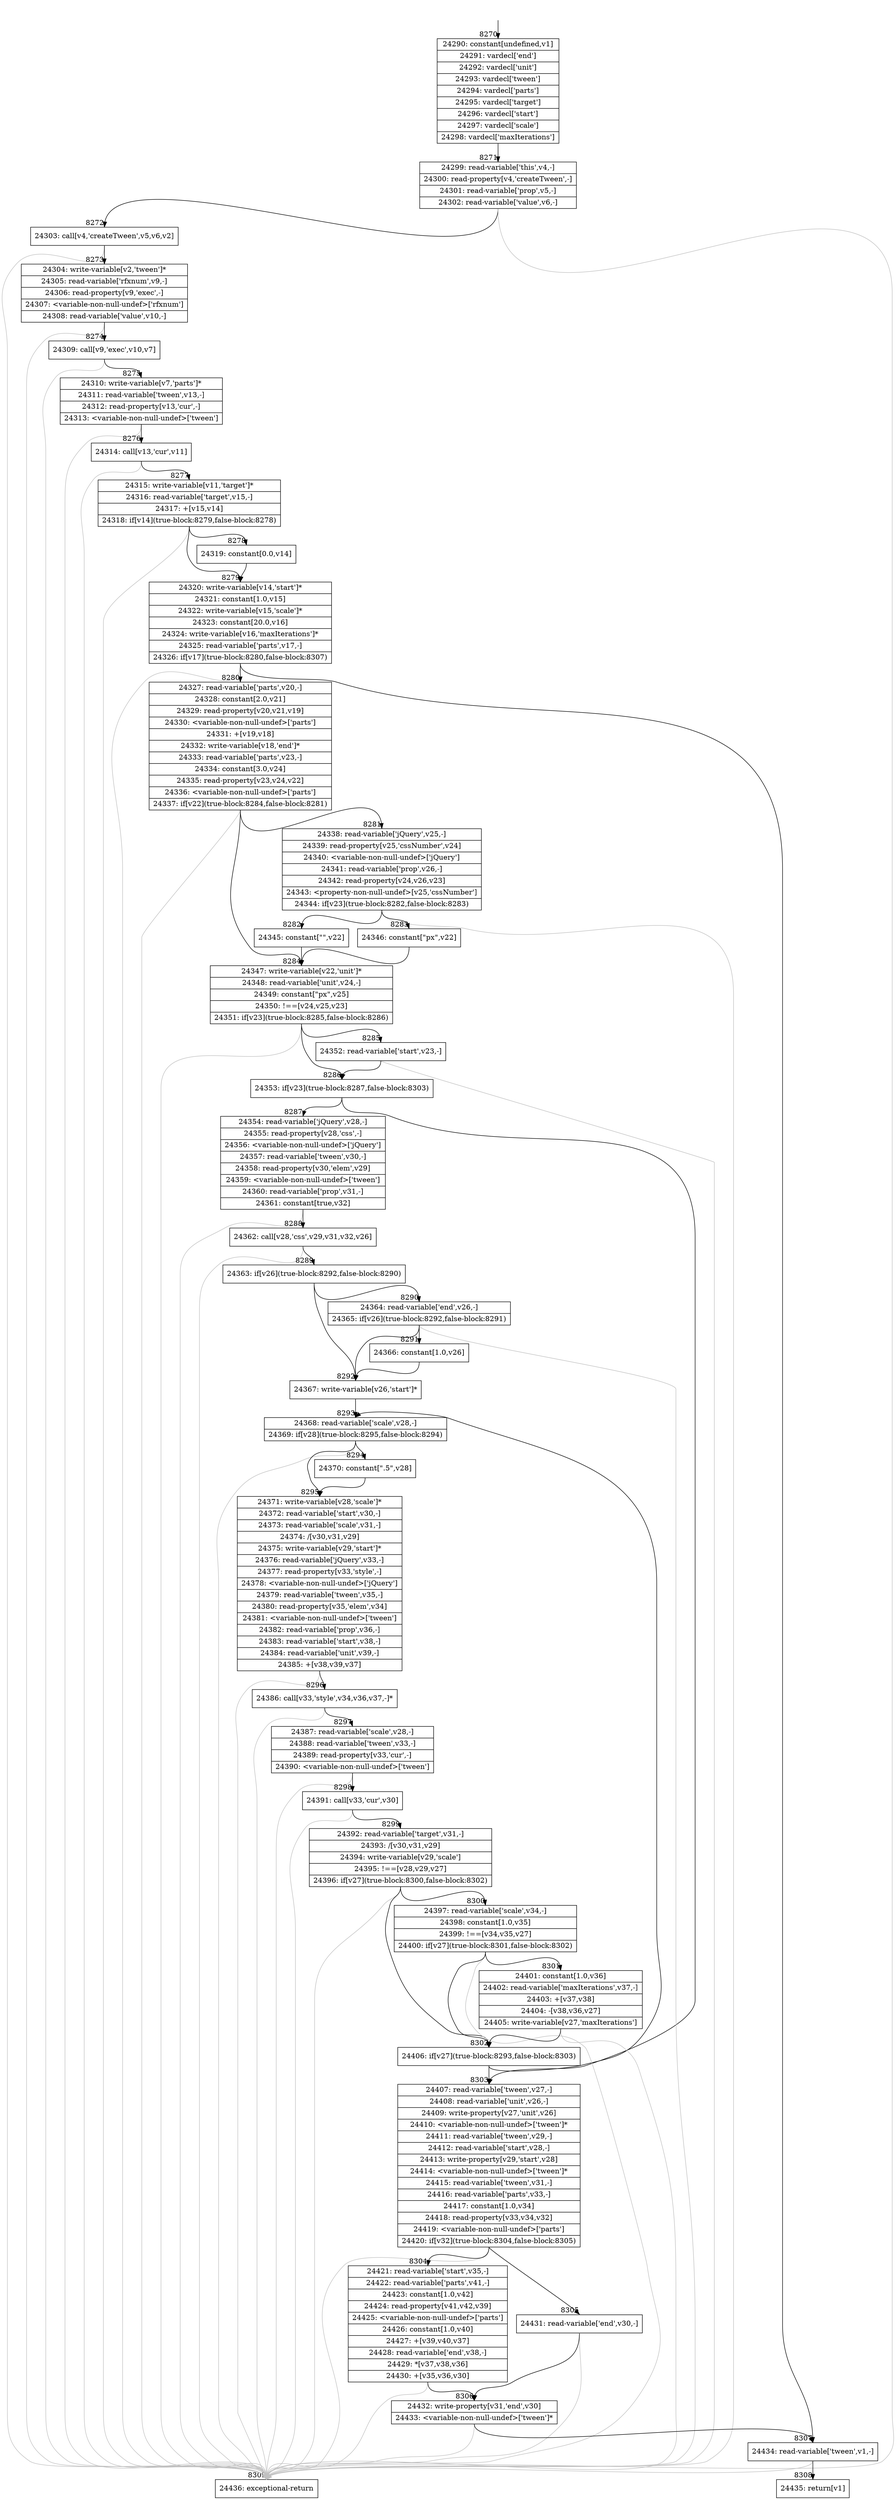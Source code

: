 digraph {
rankdir="TD"
BB_entry513[shape=none,label=""];
BB_entry513 -> BB8270 [tailport=s, headport=n, headlabel="    8270"]
BB8270 [shape=record label="{24290: constant[undefined,v1]|24291: vardecl['end']|24292: vardecl['unit']|24293: vardecl['tween']|24294: vardecl['parts']|24295: vardecl['target']|24296: vardecl['start']|24297: vardecl['scale']|24298: vardecl['maxIterations']}" ] 
BB8270 -> BB8271 [tailport=s, headport=n, headlabel="      8271"]
BB8271 [shape=record label="{24299: read-variable['this',v4,-]|24300: read-property[v4,'createTween',-]|24301: read-variable['prop',v5,-]|24302: read-variable['value',v6,-]}" ] 
BB8271 -> BB8272 [tailport=s, headport=n, headlabel="      8272"]
BB8271 -> BB8309 [tailport=s, headport=n, color=gray, headlabel="      8309"]
BB8272 [shape=record label="{24303: call[v4,'createTween',v5,v6,v2]}" ] 
BB8272 -> BB8273 [tailport=s, headport=n, headlabel="      8273"]
BB8272 -> BB8309 [tailport=s, headport=n, color=gray]
BB8273 [shape=record label="{24304: write-variable[v2,'tween']*|24305: read-variable['rfxnum',v9,-]|24306: read-property[v9,'exec',-]|24307: \<variable-non-null-undef\>['rfxnum']|24308: read-variable['value',v10,-]}" ] 
BB8273 -> BB8274 [tailport=s, headport=n, headlabel="      8274"]
BB8273 -> BB8309 [tailport=s, headport=n, color=gray]
BB8274 [shape=record label="{24309: call[v9,'exec',v10,v7]}" ] 
BB8274 -> BB8275 [tailport=s, headport=n, headlabel="      8275"]
BB8274 -> BB8309 [tailport=s, headport=n, color=gray]
BB8275 [shape=record label="{24310: write-variable[v7,'parts']*|24311: read-variable['tween',v13,-]|24312: read-property[v13,'cur',-]|24313: \<variable-non-null-undef\>['tween']}" ] 
BB8275 -> BB8276 [tailport=s, headport=n, headlabel="      8276"]
BB8275 -> BB8309 [tailport=s, headport=n, color=gray]
BB8276 [shape=record label="{24314: call[v13,'cur',v11]}" ] 
BB8276 -> BB8277 [tailport=s, headport=n, headlabel="      8277"]
BB8276 -> BB8309 [tailport=s, headport=n, color=gray]
BB8277 [shape=record label="{24315: write-variable[v11,'target']*|24316: read-variable['target',v15,-]|24317: +[v15,v14]|24318: if[v14](true-block:8279,false-block:8278)}" ] 
BB8277 -> BB8279 [tailport=s, headport=n, headlabel="      8279"]
BB8277 -> BB8278 [tailport=s, headport=n, headlabel="      8278"]
BB8277 -> BB8309 [tailport=s, headport=n, color=gray]
BB8278 [shape=record label="{24319: constant[0.0,v14]}" ] 
BB8278 -> BB8279 [tailport=s, headport=n]
BB8279 [shape=record label="{24320: write-variable[v14,'start']*|24321: constant[1.0,v15]|24322: write-variable[v15,'scale']*|24323: constant[20.0,v16]|24324: write-variable[v16,'maxIterations']*|24325: read-variable['parts',v17,-]|24326: if[v17](true-block:8280,false-block:8307)}" ] 
BB8279 -> BB8280 [tailport=s, headport=n, headlabel="      8280"]
BB8279 -> BB8307 [tailport=s, headport=n, headlabel="      8307"]
BB8279 -> BB8309 [tailport=s, headport=n, color=gray]
BB8280 [shape=record label="{24327: read-variable['parts',v20,-]|24328: constant[2.0,v21]|24329: read-property[v20,v21,v19]|24330: \<variable-non-null-undef\>['parts']|24331: +[v19,v18]|24332: write-variable[v18,'end']*|24333: read-variable['parts',v23,-]|24334: constant[3.0,v24]|24335: read-property[v23,v24,v22]|24336: \<variable-non-null-undef\>['parts']|24337: if[v22](true-block:8284,false-block:8281)}" ] 
BB8280 -> BB8284 [tailport=s, headport=n, headlabel="      8284"]
BB8280 -> BB8281 [tailport=s, headport=n, headlabel="      8281"]
BB8280 -> BB8309 [tailport=s, headport=n, color=gray]
BB8281 [shape=record label="{24338: read-variable['jQuery',v25,-]|24339: read-property[v25,'cssNumber',v24]|24340: \<variable-non-null-undef\>['jQuery']|24341: read-variable['prop',v26,-]|24342: read-property[v24,v26,v23]|24343: \<property-non-null-undef\>[v25,'cssNumber']|24344: if[v23](true-block:8282,false-block:8283)}" ] 
BB8281 -> BB8282 [tailport=s, headport=n, headlabel="      8282"]
BB8281 -> BB8283 [tailport=s, headport=n, headlabel="      8283"]
BB8281 -> BB8309 [tailport=s, headport=n, color=gray]
BB8282 [shape=record label="{24345: constant[\"\",v22]}" ] 
BB8282 -> BB8284 [tailport=s, headport=n]
BB8283 [shape=record label="{24346: constant[\"px\",v22]}" ] 
BB8283 -> BB8284 [tailport=s, headport=n]
BB8284 [shape=record label="{24347: write-variable[v22,'unit']*|24348: read-variable['unit',v24,-]|24349: constant[\"px\",v25]|24350: !==[v24,v25,v23]|24351: if[v23](true-block:8285,false-block:8286)}" ] 
BB8284 -> BB8286 [tailport=s, headport=n, headlabel="      8286"]
BB8284 -> BB8285 [tailport=s, headport=n, headlabel="      8285"]
BB8284 -> BB8309 [tailport=s, headport=n, color=gray]
BB8285 [shape=record label="{24352: read-variable['start',v23,-]}" ] 
BB8285 -> BB8286 [tailport=s, headport=n]
BB8285 -> BB8309 [tailport=s, headport=n, color=gray]
BB8286 [shape=record label="{24353: if[v23](true-block:8287,false-block:8303)}" ] 
BB8286 -> BB8287 [tailport=s, headport=n, headlabel="      8287"]
BB8286 -> BB8303 [tailport=s, headport=n, headlabel="      8303"]
BB8287 [shape=record label="{24354: read-variable['jQuery',v28,-]|24355: read-property[v28,'css',-]|24356: \<variable-non-null-undef\>['jQuery']|24357: read-variable['tween',v30,-]|24358: read-property[v30,'elem',v29]|24359: \<variable-non-null-undef\>['tween']|24360: read-variable['prop',v31,-]|24361: constant[true,v32]}" ] 
BB8287 -> BB8288 [tailport=s, headport=n, headlabel="      8288"]
BB8287 -> BB8309 [tailport=s, headport=n, color=gray]
BB8288 [shape=record label="{24362: call[v28,'css',v29,v31,v32,v26]}" ] 
BB8288 -> BB8289 [tailport=s, headport=n, headlabel="      8289"]
BB8288 -> BB8309 [tailport=s, headport=n, color=gray]
BB8289 [shape=record label="{24363: if[v26](true-block:8292,false-block:8290)}" ] 
BB8289 -> BB8292 [tailport=s, headport=n, headlabel="      8292"]
BB8289 -> BB8290 [tailport=s, headport=n, headlabel="      8290"]
BB8290 [shape=record label="{24364: read-variable['end',v26,-]|24365: if[v26](true-block:8292,false-block:8291)}" ] 
BB8290 -> BB8292 [tailport=s, headport=n]
BB8290 -> BB8291 [tailport=s, headport=n, headlabel="      8291"]
BB8290 -> BB8309 [tailport=s, headport=n, color=gray]
BB8291 [shape=record label="{24366: constant[1.0,v26]}" ] 
BB8291 -> BB8292 [tailport=s, headport=n]
BB8292 [shape=record label="{24367: write-variable[v26,'start']*}" ] 
BB8292 -> BB8293 [tailport=s, headport=n, headlabel="      8293"]
BB8293 [shape=record label="{24368: read-variable['scale',v28,-]|24369: if[v28](true-block:8295,false-block:8294)}" ] 
BB8293 -> BB8295 [tailport=s, headport=n, headlabel="      8295"]
BB8293 -> BB8294 [tailport=s, headport=n, headlabel="      8294"]
BB8293 -> BB8309 [tailport=s, headport=n, color=gray]
BB8294 [shape=record label="{24370: constant[\".5\",v28]}" ] 
BB8294 -> BB8295 [tailport=s, headport=n]
BB8295 [shape=record label="{24371: write-variable[v28,'scale']*|24372: read-variable['start',v30,-]|24373: read-variable['scale',v31,-]|24374: /[v30,v31,v29]|24375: write-variable[v29,'start']*|24376: read-variable['jQuery',v33,-]|24377: read-property[v33,'style',-]|24378: \<variable-non-null-undef\>['jQuery']|24379: read-variable['tween',v35,-]|24380: read-property[v35,'elem',v34]|24381: \<variable-non-null-undef\>['tween']|24382: read-variable['prop',v36,-]|24383: read-variable['start',v38,-]|24384: read-variable['unit',v39,-]|24385: +[v38,v39,v37]}" ] 
BB8295 -> BB8296 [tailport=s, headport=n, headlabel="      8296"]
BB8295 -> BB8309 [tailport=s, headport=n, color=gray]
BB8296 [shape=record label="{24386: call[v33,'style',v34,v36,v37,-]*}" ] 
BB8296 -> BB8297 [tailport=s, headport=n, headlabel="      8297"]
BB8296 -> BB8309 [tailport=s, headport=n, color=gray]
BB8297 [shape=record label="{24387: read-variable['scale',v28,-]|24388: read-variable['tween',v33,-]|24389: read-property[v33,'cur',-]|24390: \<variable-non-null-undef\>['tween']}" ] 
BB8297 -> BB8298 [tailport=s, headport=n, headlabel="      8298"]
BB8297 -> BB8309 [tailport=s, headport=n, color=gray]
BB8298 [shape=record label="{24391: call[v33,'cur',v30]}" ] 
BB8298 -> BB8299 [tailport=s, headport=n, headlabel="      8299"]
BB8298 -> BB8309 [tailport=s, headport=n, color=gray]
BB8299 [shape=record label="{24392: read-variable['target',v31,-]|24393: /[v30,v31,v29]|24394: write-variable[v29,'scale']|24395: !==[v28,v29,v27]|24396: if[v27](true-block:8300,false-block:8302)}" ] 
BB8299 -> BB8302 [tailport=s, headport=n, headlabel="      8302"]
BB8299 -> BB8300 [tailport=s, headport=n, headlabel="      8300"]
BB8299 -> BB8309 [tailport=s, headport=n, color=gray]
BB8300 [shape=record label="{24397: read-variable['scale',v34,-]|24398: constant[1.0,v35]|24399: !==[v34,v35,v27]|24400: if[v27](true-block:8301,false-block:8302)}" ] 
BB8300 -> BB8302 [tailport=s, headport=n]
BB8300 -> BB8301 [tailport=s, headport=n, headlabel="      8301"]
BB8300 -> BB8309 [tailport=s, headport=n, color=gray]
BB8301 [shape=record label="{24401: constant[1.0,v36]|24402: read-variable['maxIterations',v37,-]|24403: +[v37,v38]|24404: -[v38,v36,v27]|24405: write-variable[v27,'maxIterations']}" ] 
BB8301 -> BB8302 [tailport=s, headport=n]
BB8301 -> BB8309 [tailport=s, headport=n, color=gray]
BB8302 [shape=record label="{24406: if[v27](true-block:8293,false-block:8303)}" ] 
BB8302 -> BB8293 [tailport=s, headport=n]
BB8302 -> BB8303 [tailport=s, headport=n]
BB8303 [shape=record label="{24407: read-variable['tween',v27,-]|24408: read-variable['unit',v26,-]|24409: write-property[v27,'unit',v26]|24410: \<variable-non-null-undef\>['tween']*|24411: read-variable['tween',v29,-]|24412: read-variable['start',v28,-]|24413: write-property[v29,'start',v28]|24414: \<variable-non-null-undef\>['tween']*|24415: read-variable['tween',v31,-]|24416: read-variable['parts',v33,-]|24417: constant[1.0,v34]|24418: read-property[v33,v34,v32]|24419: \<variable-non-null-undef\>['parts']|24420: if[v32](true-block:8304,false-block:8305)}" ] 
BB8303 -> BB8304 [tailport=s, headport=n, headlabel="      8304"]
BB8303 -> BB8305 [tailport=s, headport=n, headlabel="      8305"]
BB8303 -> BB8309 [tailport=s, headport=n, color=gray]
BB8304 [shape=record label="{24421: read-variable['start',v35,-]|24422: read-variable['parts',v41,-]|24423: constant[1.0,v42]|24424: read-property[v41,v42,v39]|24425: \<variable-non-null-undef\>['parts']|24426: constant[1.0,v40]|24427: +[v39,v40,v37]|24428: read-variable['end',v38,-]|24429: *[v37,v38,v36]|24430: +[v35,v36,v30]}" ] 
BB8304 -> BB8306 [tailport=s, headport=n, headlabel="      8306"]
BB8304 -> BB8309 [tailport=s, headport=n, color=gray]
BB8305 [shape=record label="{24431: read-variable['end',v30,-]}" ] 
BB8305 -> BB8306 [tailport=s, headport=n]
BB8305 -> BB8309 [tailport=s, headport=n, color=gray]
BB8306 [shape=record label="{24432: write-property[v31,'end',v30]|24433: \<variable-non-null-undef\>['tween']*}" ] 
BB8306 -> BB8307 [tailport=s, headport=n]
BB8306 -> BB8309 [tailport=s, headport=n, color=gray]
BB8307 [shape=record label="{24434: read-variable['tween',v1,-]}" ] 
BB8307 -> BB8308 [tailport=s, headport=n, headlabel="      8308"]
BB8307 -> BB8309 [tailport=s, headport=n, color=gray]
BB8308 [shape=record label="{24435: return[v1]}" ] 
BB8309 [shape=record label="{24436: exceptional-return}" ] 
}
